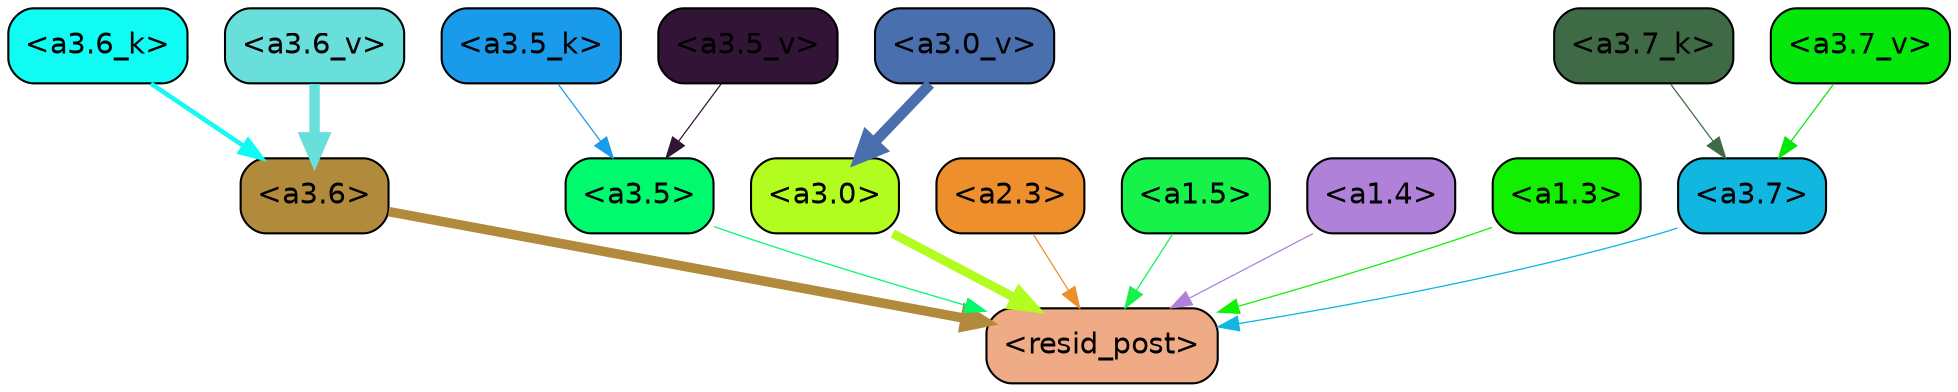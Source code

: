 strict digraph "" {
	graph [bgcolor=transparent,
		layout=dot,
		overlap=false,
		splines=true
	];
	"<a3.7>"	[color=black,
		fillcolor="#11b7e0",
		fontname=Helvetica,
		shape=box,
		style="filled, rounded"];
	"<resid_post>"	[color=black,
		fillcolor="#efab86",
		fontname=Helvetica,
		shape=box,
		style="filled, rounded"];
	"<a3.7>" -> "<resid_post>"	[color="#11b7e0",
		penwidth=0.6239100098609924];
	"<a3.6>"	[color=black,
		fillcolor="#b28a3c",
		fontname=Helvetica,
		shape=box,
		style="filled, rounded"];
	"<a3.6>" -> "<resid_post>"	[color="#b28a3c",
		penwidth=4.569062113761902];
	"<a3.5>"	[color=black,
		fillcolor="#00f96d",
		fontname=Helvetica,
		shape=box,
		style="filled, rounded"];
	"<a3.5>" -> "<resid_post>"	[color="#00f96d",
		penwidth=0.6];
	"<a3.0>"	[color=black,
		fillcolor="#b2fc20",
		fontname=Helvetica,
		shape=box,
		style="filled, rounded"];
	"<a3.0>" -> "<resid_post>"	[color="#b2fc20",
		penwidth=4.283544182777405];
	"<a2.3>"	[color=black,
		fillcolor="#ec8f2c",
		fontname=Helvetica,
		shape=box,
		style="filled, rounded"];
	"<a2.3>" -> "<resid_post>"	[color="#ec8f2c",
		penwidth=0.6];
	"<a1.5>"	[color=black,
		fillcolor="#16f24a",
		fontname=Helvetica,
		shape=box,
		style="filled, rounded"];
	"<a1.5>" -> "<resid_post>"	[color="#16f24a",
		penwidth=0.6];
	"<a1.4>"	[color=black,
		fillcolor="#b081d8",
		fontname=Helvetica,
		shape=box,
		style="filled, rounded"];
	"<a1.4>" -> "<resid_post>"	[color="#b081d8",
		penwidth=0.6];
	"<a1.3>"	[color=black,
		fillcolor="#13ef01",
		fontname=Helvetica,
		shape=box,
		style="filled, rounded"];
	"<a1.3>" -> "<resid_post>"	[color="#13ef01",
		penwidth=0.6];
	"<a3.7_k>"	[color=black,
		fillcolor="#3e6a45",
		fontname=Helvetica,
		shape=box,
		style="filled, rounded"];
	"<a3.7_k>" -> "<a3.7>"	[color="#3e6a45",
		penwidth=0.6];
	"<a3.6_k>"	[color=black,
		fillcolor="#0ffbf4",
		fontname=Helvetica,
		shape=box,
		style="filled, rounded"];
	"<a3.6_k>" -> "<a3.6>"	[color="#0ffbf4",
		penwidth=2.1770318150520325];
	"<a3.5_k>"	[color=black,
		fillcolor="#1a9aeb",
		fontname=Helvetica,
		shape=box,
		style="filled, rounded"];
	"<a3.5_k>" -> "<a3.5>"	[color="#1a9aeb",
		penwidth=0.6];
	"<a3.7_v>"	[color=black,
		fillcolor="#03e70b",
		fontname=Helvetica,
		shape=box,
		style="filled, rounded"];
	"<a3.7_v>" -> "<a3.7>"	[color="#03e70b",
		penwidth=0.6];
	"<a3.6_v>"	[color=black,
		fillcolor="#69dfdb",
		fontname=Helvetica,
		shape=box,
		style="filled, rounded"];
	"<a3.6_v>" -> "<a3.6>"	[color="#69dfdb",
		penwidth=4.972373723983765];
	"<a3.5_v>"	[color=black,
		fillcolor="#321436",
		fontname=Helvetica,
		shape=box,
		style="filled, rounded"];
	"<a3.5_v>" -> "<a3.5>"	[color="#321436",
		penwidth=0.6];
	"<a3.0_v>"	[color=black,
		fillcolor="#496fae",
		fontname=Helvetica,
		shape=box,
		style="filled, rounded"];
	"<a3.0_v>" -> "<a3.0>"	[color="#496fae",
		penwidth=5.1638524532318115];
}
